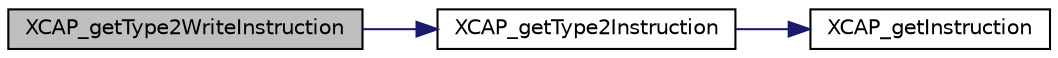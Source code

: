 digraph "XCAP_getType2WriteInstruction"
{
 // INTERACTIVE_SVG=YES
 // LATEX_PDF_SIZE
  edge [fontname="Helvetica",fontsize="10",labelfontname="Helvetica",labelfontsize="10"];
  node [fontname="Helvetica",fontsize="10",shape=record];
  rankdir="LR";
  Node1 [label="XCAP_getType2WriteInstruction",height=0.2,width=0.4,color="black", fillcolor="grey75", style="filled", fontcolor="black",tooltip="Generate and return the encoding for a type 2 Write instruction."];
  Node1 -> Node2 [color="midnightblue",fontsize="10",style="solid",fontname="Helvetica"];
  Node2 [label="XCAP_getType2Instruction",height=0.2,width=0.4,color="black", fillcolor="white", style="filled",URL="$inlineCAP_8h.html#a87029e32abb502c9ffc5c3569788d312",tooltip="Generate and return the encoding for a type 2 instruction."];
  Node2 -> Node3 [color="midnightblue",fontsize="10",style="solid",fontname="Helvetica"];
  Node3 [label="XCAP_getInstruction",height=0.2,width=0.4,color="black", fillcolor="white", style="filled",URL="$inlineCAP_8h.html#af67277d07acf4e5907420ff2bc75ecd1",tooltip="Generate and return the encoding for an instruction."];
}
